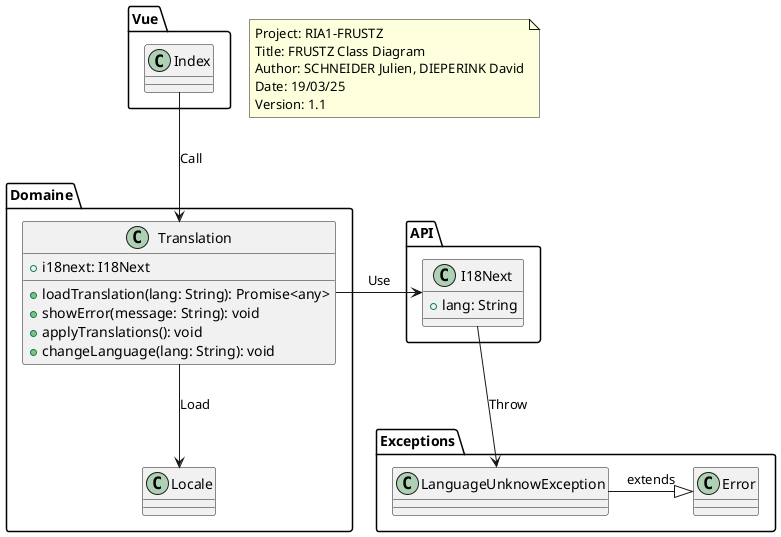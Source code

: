 @startuml

note "Project: RIA1-FRUSTZ\nTitle: FRUSTZ Class Diagram\nAuthor: SCHNEIDER Julien, DIEPERINK David\nDate: 19/03/25\nVersion: 1.1" as N1

package "Vue" {
    class Index {}
}

package "Domaine" {
    class Translation {
        +i18next: I18Next

        +loadTranslation(lang: String): Promise<any>
        +showError(message: String): void
        +applyTranslations(): void
        +changeLanguage(lang: String): void
    }

    class Locale {}
}

package "API" {
    class I18Next {
        +lang: String    
    }
}

package "Exceptions" {
    class LanguageUnknowException {}

    class Error {}
}

' Relations
Index --> Translation : "Call"
Translation -> I18Next : "Use"
Translation --> Locale : "Load"
LanguageUnknowException -|> Error : "extends"

' Liaison entre API et Exceptions
I18Next --> LanguageUnknowException : "Throw"

@enduml
